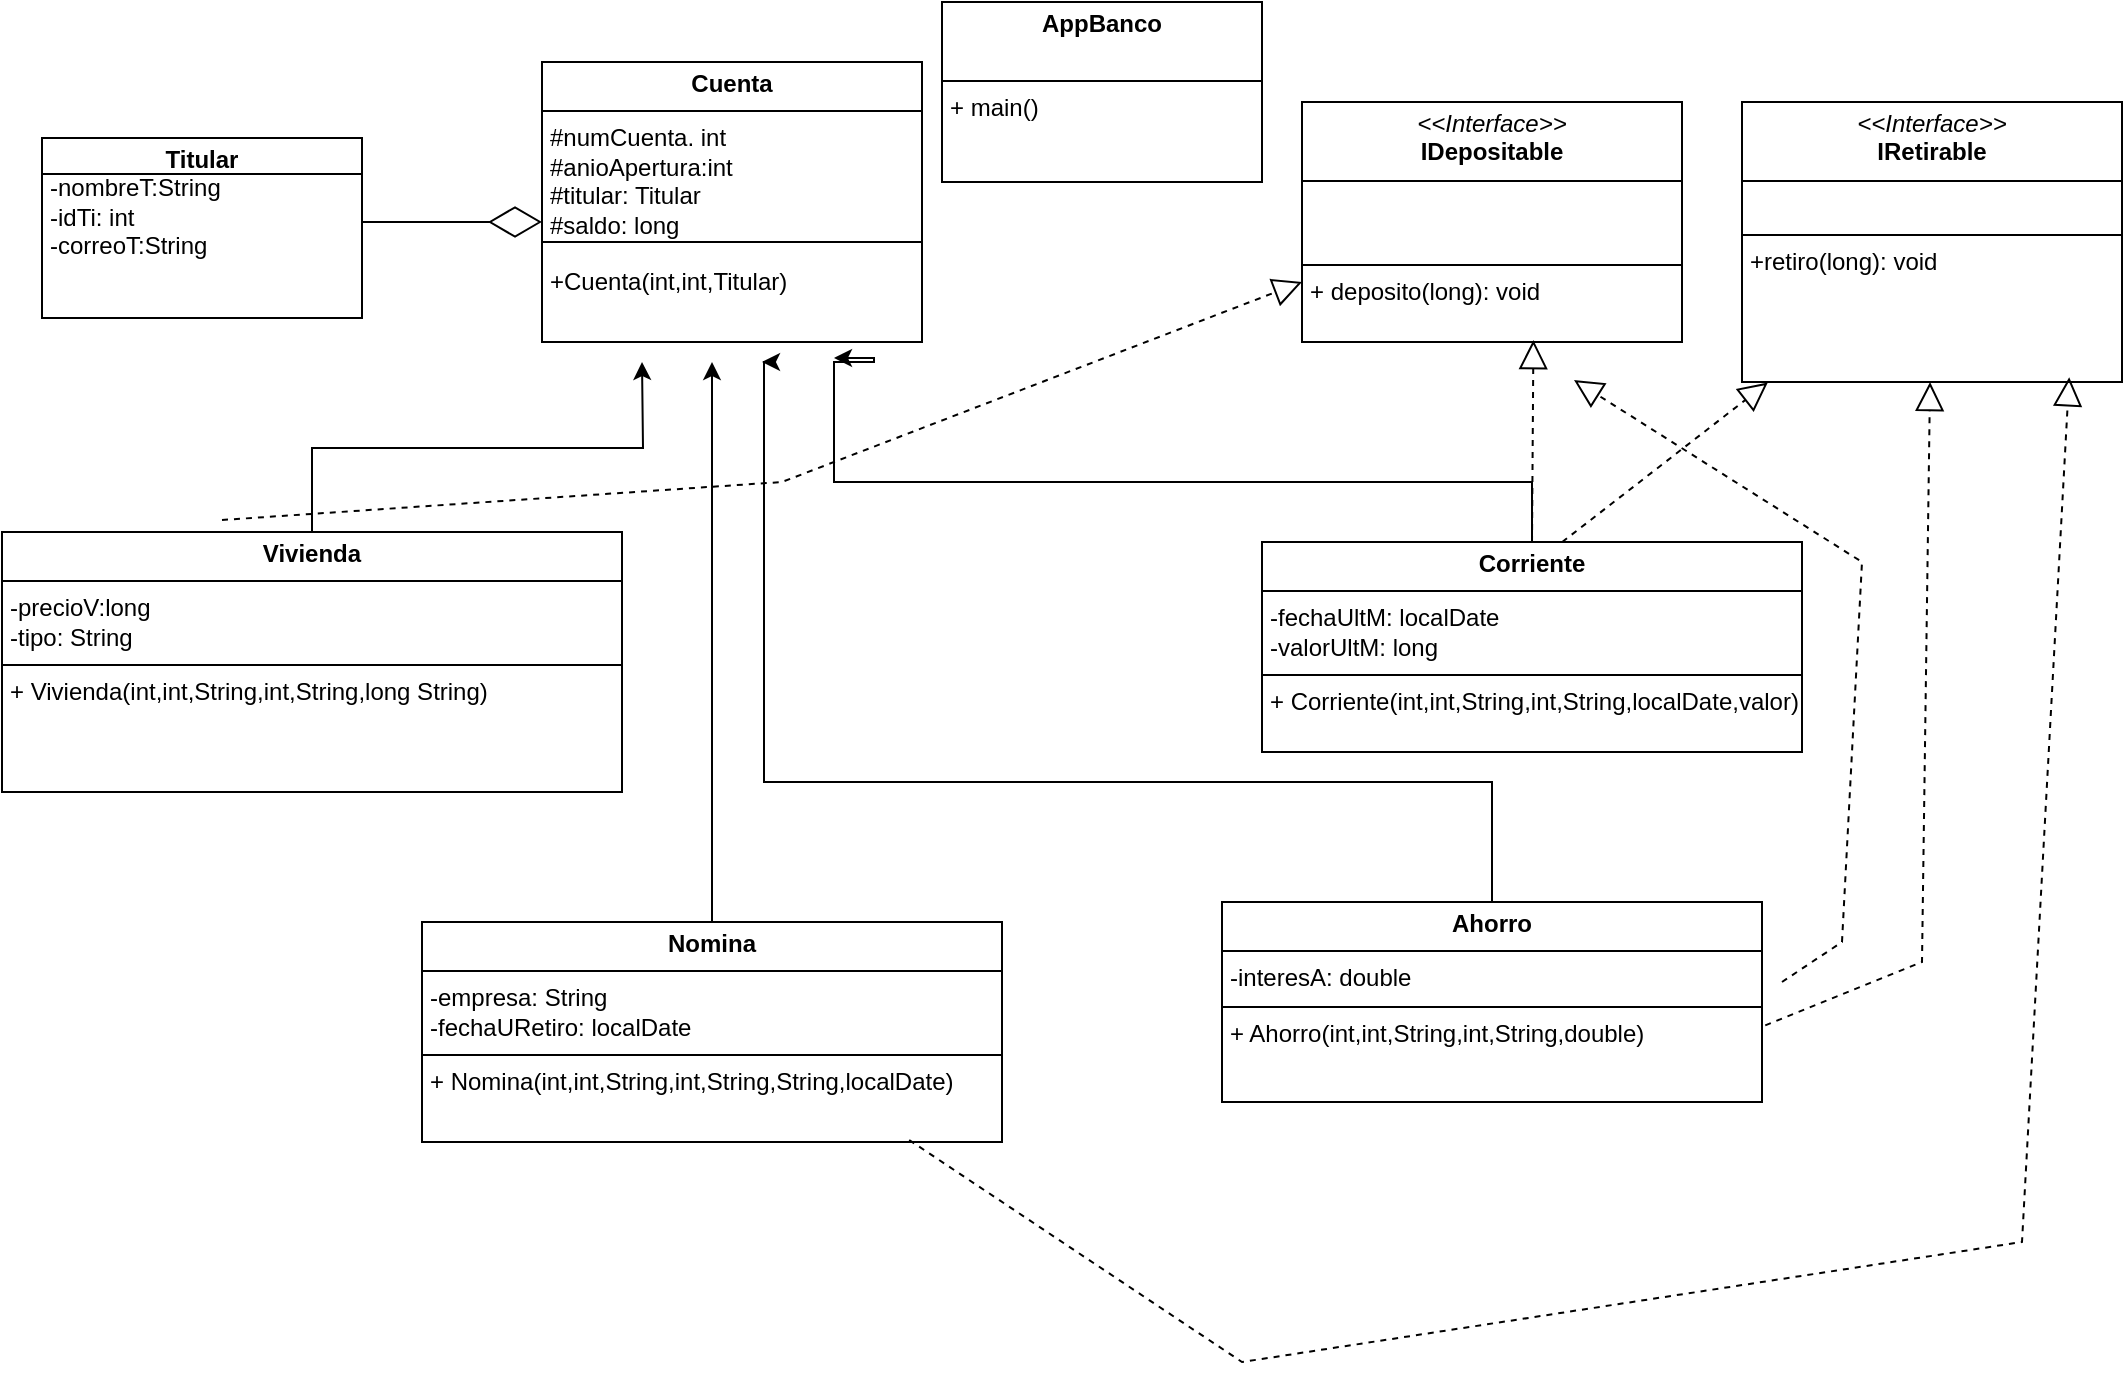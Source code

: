 <mxfile version="24.8.2">
  <diagram id="C5RBs43oDa-KdzZeNtuy" name="Page-1">
    <mxGraphModel dx="1120" dy="426" grid="1" gridSize="10" guides="1" tooltips="1" connect="1" arrows="1" fold="1" page="1" pageScale="1" pageWidth="827" pageHeight="1169" math="0" shadow="0">
      <root>
        <mxCell id="WIyWlLk6GJQsqaUBKTNV-0" />
        <mxCell id="WIyWlLk6GJQsqaUBKTNV-1" parent="WIyWlLk6GJQsqaUBKTNV-0" />
        <mxCell id="JoQm60wZiMPXxAjuXNpS-0" value="&lt;p style=&quot;margin:0px;margin-top:4px;text-align:center;&quot;&gt;&lt;b&gt;Cuenta&lt;/b&gt;&lt;/p&gt;&lt;hr size=&quot;1&quot; style=&quot;border-style:solid;&quot;&gt;&lt;p style=&quot;margin:0px;margin-left:4px;&quot;&gt;#numCuenta. int&lt;/p&gt;&lt;p style=&quot;margin:0px;margin-left:4px;&quot;&gt;#anioApertura:int&lt;/p&gt;&lt;p style=&quot;margin:0px;margin-left:4px;&quot;&gt;#titular: Titular&lt;/p&gt;&lt;p style=&quot;margin:0px;margin-left:4px;&quot;&gt;#saldo: long&lt;/p&gt;&lt;p style=&quot;margin:0px;margin-left:4px;&quot;&gt;&lt;br&gt;&lt;/p&gt;&lt;p style=&quot;margin:0px;margin-left:4px;&quot;&gt;+Cuenta(int,int,Titular)&lt;/p&gt;" style="verticalAlign=top;align=left;overflow=fill;html=1;whiteSpace=wrap;" parent="WIyWlLk6GJQsqaUBKTNV-1" vertex="1">
          <mxGeometry x="280" y="60" width="190" height="140" as="geometry" />
        </mxCell>
        <mxCell id="JoQm60wZiMPXxAjuXNpS-1" value="&lt;p style=&quot;margin:0px;margin-top:4px;text-align:center;&quot;&gt;&lt;i&gt;&amp;lt;&amp;lt;Interface&amp;gt;&amp;gt;&lt;/i&gt;&lt;br&gt;&lt;b&gt;IDepositable&lt;/b&gt;&lt;/p&gt;&lt;hr size=&quot;1&quot; style=&quot;border-style:solid;&quot;&gt;&lt;p style=&quot;margin:0px;margin-left:4px;&quot;&gt;&lt;br&gt;&lt;br&gt;&lt;/p&gt;&lt;hr size=&quot;1&quot; style=&quot;border-style:solid;&quot;&gt;&lt;p style=&quot;margin:0px;margin-left:4px;&quot;&gt;+ deposito(long): void&lt;br&gt;&lt;br&gt;&lt;/p&gt;" style="verticalAlign=top;align=left;overflow=fill;html=1;whiteSpace=wrap;" parent="WIyWlLk6GJQsqaUBKTNV-1" vertex="1">
          <mxGeometry x="660" y="80" width="190" height="120" as="geometry" />
        </mxCell>
        <mxCell id="JoQm60wZiMPXxAjuXNpS-2" value="&lt;p style=&quot;margin:0px;margin-top:4px;text-align:center;&quot;&gt;&lt;i&gt;&amp;lt;&amp;lt;Interface&amp;gt;&amp;gt;&lt;/i&gt;&lt;br&gt;&lt;b&gt;IRetirable&lt;/b&gt;&lt;/p&gt;&lt;hr size=&quot;1&quot; style=&quot;border-style:solid;&quot;&gt;&lt;p style=&quot;margin:0px;margin-left:4px;&quot;&gt;&lt;br&gt;&lt;/p&gt;&lt;hr size=&quot;1&quot; style=&quot;border-style:solid;&quot;&gt;&lt;p style=&quot;margin:0px;margin-left:4px;&quot;&gt;+retiro(long): void&lt;br&gt;&lt;br&gt;&lt;/p&gt;" style="verticalAlign=top;align=left;overflow=fill;html=1;whiteSpace=wrap;" parent="WIyWlLk6GJQsqaUBKTNV-1" vertex="1">
          <mxGeometry x="880" y="80" width="190" height="140" as="geometry" />
        </mxCell>
        <mxCell id="JoQm60wZiMPXxAjuXNpS-12" style="edgeStyle=orthogonalEdgeStyle;rounded=0;orthogonalLoop=1;jettySize=auto;html=1;exitX=0.5;exitY=0;exitDx=0;exitDy=0;" parent="WIyWlLk6GJQsqaUBKTNV-1" source="JoQm60wZiMPXxAjuXNpS-3" edge="1">
          <mxGeometry relative="1" as="geometry">
            <mxPoint x="330" y="210" as="targetPoint" />
          </mxGeometry>
        </mxCell>
        <mxCell id="JoQm60wZiMPXxAjuXNpS-3" value="&lt;p style=&quot;margin:0px;margin-top:4px;text-align:center;&quot;&gt;&lt;b&gt;Vivienda&lt;/b&gt;&lt;/p&gt;&lt;hr size=&quot;1&quot; style=&quot;border-style:solid;&quot;&gt;&lt;p style=&quot;margin:0px;margin-left:4px;&quot;&gt;-precioV:long&lt;/p&gt;&lt;p style=&quot;margin:0px;margin-left:4px;&quot;&gt;-tipo: String&lt;/p&gt;&lt;hr size=&quot;1&quot; style=&quot;border-style:solid;&quot;&gt;&lt;p style=&quot;margin:0px;margin-left:4px;&quot;&gt;+ Vivienda(int,int,String,int,String,long String)&lt;/p&gt;" style="verticalAlign=top;align=left;overflow=fill;html=1;whiteSpace=wrap;" parent="WIyWlLk6GJQsqaUBKTNV-1" vertex="1">
          <mxGeometry x="10" y="295" width="310" height="130" as="geometry" />
        </mxCell>
        <mxCell id="JoQm60wZiMPXxAjuXNpS-4" value="&lt;p style=&quot;margin:0px;margin-top:4px;text-align:center;&quot;&gt;&lt;b&gt;Corriente&lt;/b&gt;&lt;/p&gt;&lt;hr size=&quot;1&quot; style=&quot;border-style:solid;&quot;&gt;&lt;p style=&quot;margin:0px;margin-left:4px;&quot;&gt;-fechaUltM: localDate&lt;/p&gt;&lt;p style=&quot;margin:0px;margin-left:4px;&quot;&gt;-valorUltM: long&lt;/p&gt;&lt;hr size=&quot;1&quot; style=&quot;border-style:solid;&quot;&gt;&lt;p style=&quot;margin:0px;margin-left:4px;&quot;&gt;+ Corriente(&lt;span style=&quot;background-color: initial;&quot;&gt;int,int,String,int,String,localDate,valor)&lt;/span&gt;&lt;/p&gt;" style="verticalAlign=top;align=left;overflow=fill;html=1;whiteSpace=wrap;" parent="WIyWlLk6GJQsqaUBKTNV-1" vertex="1">
          <mxGeometry x="640" y="300" width="270" height="105" as="geometry" />
        </mxCell>
        <mxCell id="JoQm60wZiMPXxAjuXNpS-14" style="edgeStyle=orthogonalEdgeStyle;rounded=0;orthogonalLoop=1;jettySize=auto;html=1;exitX=0.5;exitY=0;exitDx=0;exitDy=0;" parent="WIyWlLk6GJQsqaUBKTNV-1" source="JoQm60wZiMPXxAjuXNpS-5" edge="1">
          <mxGeometry relative="1" as="geometry">
            <mxPoint x="390" y="210" as="targetPoint" />
            <Array as="points">
              <mxPoint x="755" y="420" />
              <mxPoint x="391" y="420" />
            </Array>
          </mxGeometry>
        </mxCell>
        <mxCell id="JoQm60wZiMPXxAjuXNpS-5" value="&lt;p style=&quot;margin:0px;margin-top:4px;text-align:center;&quot;&gt;&lt;b&gt;Ahorro&lt;/b&gt;&lt;/p&gt;&lt;hr size=&quot;1&quot; style=&quot;border-style:solid;&quot;&gt;&lt;p style=&quot;margin:0px;margin-left:4px;&quot;&gt;-interesA: double&lt;/p&gt;&lt;hr size=&quot;1&quot; style=&quot;border-style:solid;&quot;&gt;&lt;p style=&quot;margin:0px;margin-left:4px;&quot;&gt;+ Ahorro(&lt;span style=&quot;background-color: initial;&quot;&gt;int,int,String,int,String,double)&lt;/span&gt;&lt;/p&gt;" style="verticalAlign=top;align=left;overflow=fill;html=1;whiteSpace=wrap;" parent="WIyWlLk6GJQsqaUBKTNV-1" vertex="1">
          <mxGeometry x="620" y="480" width="270" height="100" as="geometry" />
        </mxCell>
        <mxCell id="JoQm60wZiMPXxAjuXNpS-13" style="edgeStyle=orthogonalEdgeStyle;rounded=0;orthogonalLoop=1;jettySize=auto;html=1;exitX=0.5;exitY=0;exitDx=0;exitDy=0;" parent="WIyWlLk6GJQsqaUBKTNV-1" source="JoQm60wZiMPXxAjuXNpS-6" edge="1">
          <mxGeometry relative="1" as="geometry">
            <mxPoint x="365" y="210" as="targetPoint" />
          </mxGeometry>
        </mxCell>
        <mxCell id="JoQm60wZiMPXxAjuXNpS-6" value="&lt;p style=&quot;margin:0px;margin-top:4px;text-align:center;&quot;&gt;&lt;b&gt;Nomina&lt;/b&gt;&lt;/p&gt;&lt;hr size=&quot;1&quot; style=&quot;border-style:solid;&quot;&gt;&lt;p style=&quot;margin:0px;margin-left:4px;&quot;&gt;-empresa: String&lt;/p&gt;&lt;p style=&quot;margin:0px;margin-left:4px;&quot;&gt;-fechaURetiro: localDate&lt;/p&gt;&lt;hr size=&quot;1&quot; style=&quot;border-style:solid;&quot;&gt;&lt;p style=&quot;margin:0px;margin-left:4px;&quot;&gt;+ Nomina(&lt;span style=&quot;background-color: initial;&quot;&gt;int,int,String,int,String,String,localDate)&lt;/span&gt;&lt;/p&gt;" style="verticalAlign=top;align=left;overflow=fill;html=1;whiteSpace=wrap;" parent="WIyWlLk6GJQsqaUBKTNV-1" vertex="1">
          <mxGeometry x="220" y="490" width="290" height="110" as="geometry" />
        </mxCell>
        <mxCell id="JoQm60wZiMPXxAjuXNpS-7" value="" style="line;strokeWidth=1;fillColor=none;align=left;verticalAlign=middle;spacingTop=-1;spacingLeft=3;spacingRight=3;rotatable=0;labelPosition=right;points=[];portConstraint=eastwest;strokeColor=inherit;" parent="WIyWlLk6GJQsqaUBKTNV-1" vertex="1">
          <mxGeometry x="280" y="146" width="190" height="8" as="geometry" />
        </mxCell>
        <mxCell id="JoQm60wZiMPXxAjuXNpS-16" style="edgeStyle=orthogonalEdgeStyle;rounded=0;orthogonalLoop=1;jettySize=auto;html=1;" parent="WIyWlLk6GJQsqaUBKTNV-1" source="JoQm60wZiMPXxAjuXNpS-4" edge="1">
          <mxGeometry relative="1" as="geometry">
            <mxPoint x="426" y="208" as="targetPoint" />
            <Array as="points">
              <mxPoint x="775" y="270" />
              <mxPoint x="426" y="270" />
              <mxPoint x="426" y="210" />
              <mxPoint x="446" y="210" />
              <mxPoint x="446" y="208" />
            </Array>
          </mxGeometry>
        </mxCell>
        <mxCell id="JoQm60wZiMPXxAjuXNpS-17" value="" style="endArrow=block;dashed=1;endFill=0;endSize=12;html=1;rounded=0;exitX=0.5;exitY=0;exitDx=0;exitDy=0;entryX=0.609;entryY=0.992;entryDx=0;entryDy=0;entryPerimeter=0;" parent="WIyWlLk6GJQsqaUBKTNV-1" source="JoQm60wZiMPXxAjuXNpS-4" target="JoQm60wZiMPXxAjuXNpS-1" edge="1">
          <mxGeometry width="160" relative="1" as="geometry">
            <mxPoint x="780" y="295" as="sourcePoint" />
            <mxPoint x="850" y="230" as="targetPoint" />
            <Array as="points" />
          </mxGeometry>
        </mxCell>
        <mxCell id="JoQm60wZiMPXxAjuXNpS-19" value="" style="endArrow=block;dashed=1;endFill=0;endSize=12;html=1;rounded=0;exitX=0.556;exitY=0;exitDx=0;exitDy=0;entryX=0.068;entryY=1.002;entryDx=0;entryDy=0;entryPerimeter=0;exitPerimeter=0;" parent="WIyWlLk6GJQsqaUBKTNV-1" source="JoQm60wZiMPXxAjuXNpS-4" target="JoQm60wZiMPXxAjuXNpS-2" edge="1">
          <mxGeometry width="160" relative="1" as="geometry">
            <mxPoint x="785" y="310" as="sourcePoint" />
            <mxPoint x="786" y="209" as="targetPoint" />
            <Array as="points" />
          </mxGeometry>
        </mxCell>
        <mxCell id="JoQm60wZiMPXxAjuXNpS-20" value="" style="endArrow=block;dashed=1;endFill=0;endSize=12;html=1;rounded=0;entryX=0.609;entryY=0.992;entryDx=0;entryDy=0;entryPerimeter=0;" parent="WIyWlLk6GJQsqaUBKTNV-1" edge="1">
          <mxGeometry width="160" relative="1" as="geometry">
            <mxPoint x="900" y="520" as="sourcePoint" />
            <mxPoint x="796" y="219" as="targetPoint" />
            <Array as="points">
              <mxPoint x="930" y="500" />
              <mxPoint x="940" y="310" />
            </Array>
          </mxGeometry>
        </mxCell>
        <mxCell id="JoQm60wZiMPXxAjuXNpS-21" value="" style="endArrow=block;dashed=1;endFill=0;endSize=12;html=1;rounded=0;exitX=1.006;exitY=0.617;exitDx=0;exitDy=0;exitPerimeter=0;" parent="WIyWlLk6GJQsqaUBKTNV-1" source="JoQm60wZiMPXxAjuXNpS-5" target="JoQm60wZiMPXxAjuXNpS-2" edge="1">
          <mxGeometry width="160" relative="1" as="geometry">
            <mxPoint x="974.5" y="541" as="sourcePoint" />
            <mxPoint x="975.5" y="440" as="targetPoint" />
            <Array as="points">
              <mxPoint x="970" y="510" />
            </Array>
          </mxGeometry>
        </mxCell>
        <mxCell id="JoQm60wZiMPXxAjuXNpS-22" value="" style="endArrow=block;dashed=1;endFill=0;endSize=12;html=1;rounded=0;exitX=0.84;exitY=0.991;exitDx=0;exitDy=0;exitPerimeter=0;entryX=0.861;entryY=0.983;entryDx=0;entryDy=0;entryPerimeter=0;" parent="WIyWlLk6GJQsqaUBKTNV-1" source="JoQm60wZiMPXxAjuXNpS-6" target="JoQm60wZiMPXxAjuXNpS-2" edge="1">
          <mxGeometry width="160" relative="1" as="geometry">
            <mxPoint x="430" y="490" as="sourcePoint" />
            <mxPoint x="1070" y="600" as="targetPoint" />
            <Array as="points">
              <mxPoint x="630" y="710" />
              <mxPoint x="1020" y="650" />
            </Array>
          </mxGeometry>
        </mxCell>
        <mxCell id="JoQm60wZiMPXxAjuXNpS-23" value="" style="endArrow=block;dashed=1;endFill=0;endSize=12;html=1;rounded=0;exitX=0.5;exitY=0;exitDx=0;exitDy=0;entryX=0;entryY=0.75;entryDx=0;entryDy=0;" parent="WIyWlLk6GJQsqaUBKTNV-1" target="JoQm60wZiMPXxAjuXNpS-1" edge="1">
          <mxGeometry width="160" relative="1" as="geometry">
            <mxPoint x="120" y="289" as="sourcePoint" />
            <mxPoint x="121" y="188" as="targetPoint" />
            <Array as="points">
              <mxPoint x="400" y="270" />
            </Array>
          </mxGeometry>
        </mxCell>
        <mxCell id="JoQm60wZiMPXxAjuXNpS-24" value="&lt;p style=&quot;margin:0px;margin-top:4px;text-align:center;&quot;&gt;&lt;b&gt;AppBanco&lt;/b&gt;&lt;/p&gt;&lt;p style=&quot;margin:0px;margin-left:4px;&quot;&gt;&lt;br&gt;&lt;/p&gt;&lt;hr size=&quot;1&quot; style=&quot;border-style:solid;&quot;&gt;&lt;p style=&quot;margin:0px;margin-left:4px;&quot;&gt;+ main()&lt;/p&gt;" style="verticalAlign=top;align=left;overflow=fill;html=1;whiteSpace=wrap;" parent="WIyWlLk6GJQsqaUBKTNV-1" vertex="1">
          <mxGeometry x="480" y="30" width="160" height="90" as="geometry" />
        </mxCell>
        <mxCell id="6Xqz9TrU0KDQ4g3Sbx5s-4" value="&lt;p style=&quot;margin:0px;margin-top:4px;text-align:center;&quot;&gt;&lt;b&gt;Titular&lt;/b&gt;&lt;/p&gt;&lt;p style=&quot;margin: 0px 0px 0px 4px;&quot;&gt;-nombreT:String&lt;/p&gt;&lt;p style=&quot;margin: 0px 0px 0px 4px;&quot;&gt;-idTi: int&lt;/p&gt;&lt;p style=&quot;margin: 0px 0px 0px 4px;&quot;&gt;-correoT:String&lt;/p&gt;&lt;p style=&quot;margin:0px;margin-left:4px;&quot;&gt;&lt;br&gt;&lt;/p&gt;" style="verticalAlign=top;align=left;overflow=fill;html=1;whiteSpace=wrap;" vertex="1" parent="WIyWlLk6GJQsqaUBKTNV-1">
          <mxGeometry x="30" y="98" width="160" height="90" as="geometry" />
        </mxCell>
        <mxCell id="6Xqz9TrU0KDQ4g3Sbx5s-5" value="" style="line;strokeWidth=1;fillColor=none;align=left;verticalAlign=middle;spacingTop=-1;spacingLeft=3;spacingRight=3;rotatable=0;labelPosition=right;points=[];portConstraint=eastwest;strokeColor=inherit;" vertex="1" parent="WIyWlLk6GJQsqaUBKTNV-1">
          <mxGeometry x="30" y="112" width="160" height="8" as="geometry" />
        </mxCell>
        <mxCell id="6Xqz9TrU0KDQ4g3Sbx5s-8" value="" style="endArrow=diamondThin;endFill=0;endSize=24;html=1;rounded=0;" edge="1" parent="WIyWlLk6GJQsqaUBKTNV-1">
          <mxGeometry width="160" relative="1" as="geometry">
            <mxPoint x="190" y="140" as="sourcePoint" />
            <mxPoint x="280" y="140" as="targetPoint" />
          </mxGeometry>
        </mxCell>
      </root>
    </mxGraphModel>
  </diagram>
</mxfile>

